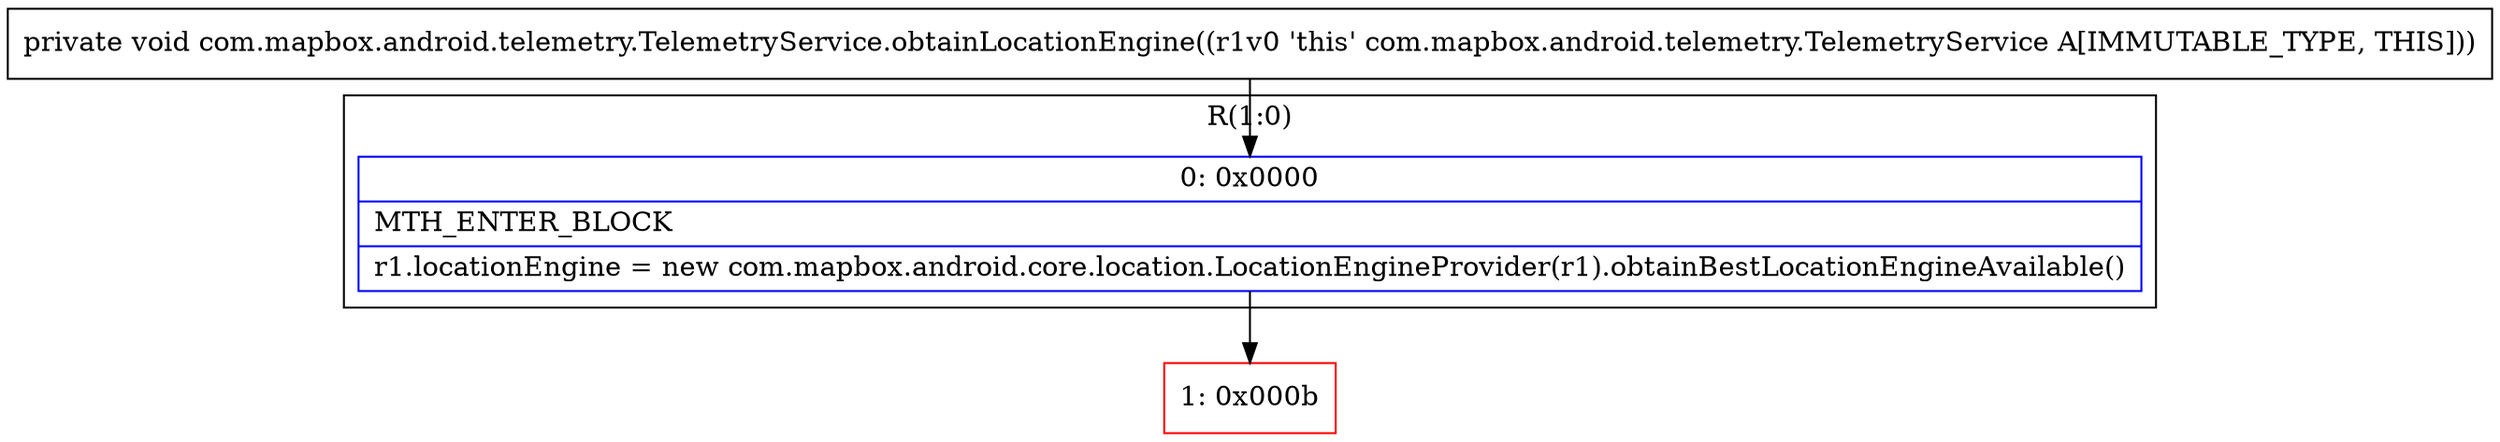 digraph "CFG forcom.mapbox.android.telemetry.TelemetryService.obtainLocationEngine()V" {
subgraph cluster_Region_397641920 {
label = "R(1:0)";
node [shape=record,color=blue];
Node_0 [shape=record,label="{0\:\ 0x0000|MTH_ENTER_BLOCK\l|r1.locationEngine = new com.mapbox.android.core.location.LocationEngineProvider(r1).obtainBestLocationEngineAvailable()\l}"];
}
Node_1 [shape=record,color=red,label="{1\:\ 0x000b}"];
MethodNode[shape=record,label="{private void com.mapbox.android.telemetry.TelemetryService.obtainLocationEngine((r1v0 'this' com.mapbox.android.telemetry.TelemetryService A[IMMUTABLE_TYPE, THIS])) }"];
MethodNode -> Node_0;
Node_0 -> Node_1;
}


